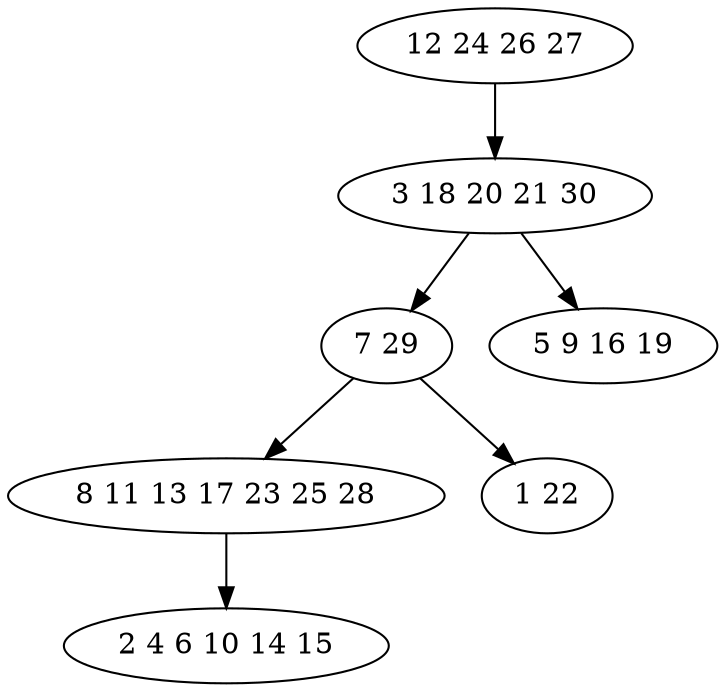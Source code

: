 digraph true_tree {
	"0" -> "1"
	"1" -> "2"
	"2" -> "3"
	"3" -> "4"
	"1" -> "5"
	"2" -> "6"
	"0" [label="12 24 26 27"];
	"1" [label="3 18 20 21 30"];
	"2" [label="7 29"];
	"3" [label="8 11 13 17 23 25 28"];
	"4" [label="2 4 6 10 14 15"];
	"5" [label="5 9 16 19"];
	"6" [label="1 22"];
}
